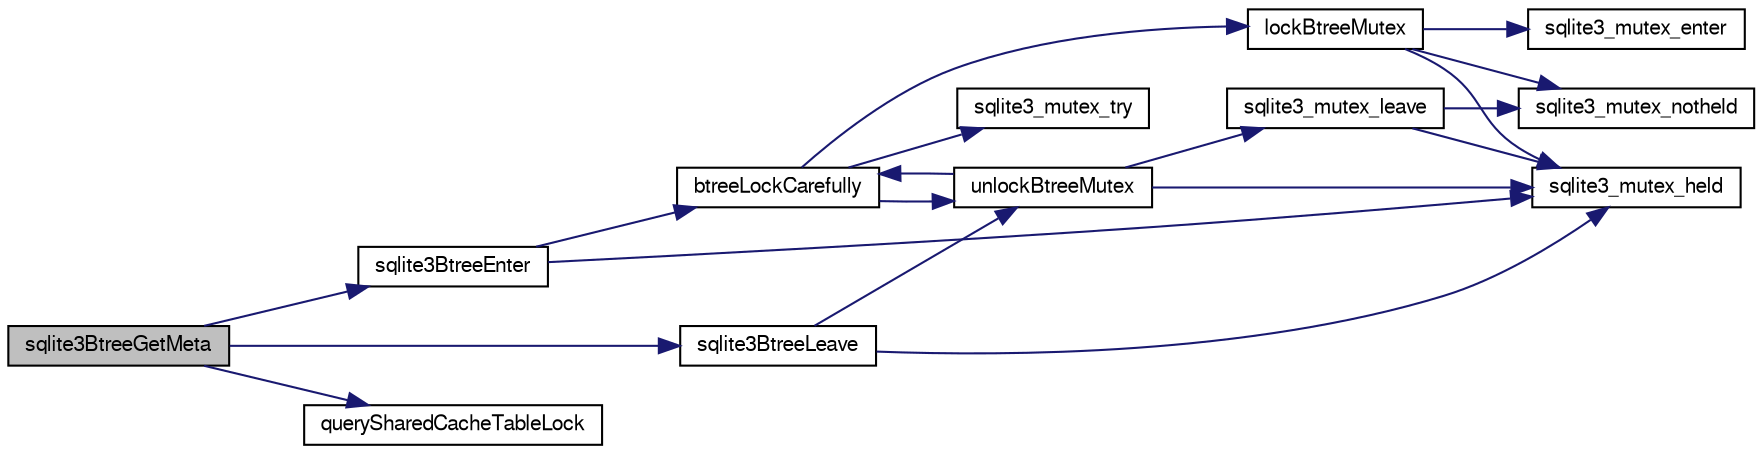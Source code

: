 digraph "sqlite3BtreeGetMeta"
{
  edge [fontname="FreeSans",fontsize="10",labelfontname="FreeSans",labelfontsize="10"];
  node [fontname="FreeSans",fontsize="10",shape=record];
  rankdir="LR";
  Node451437 [label="sqlite3BtreeGetMeta",height=0.2,width=0.4,color="black", fillcolor="grey75", style="filled", fontcolor="black"];
  Node451437 -> Node451438 [color="midnightblue",fontsize="10",style="solid",fontname="FreeSans"];
  Node451438 [label="sqlite3BtreeEnter",height=0.2,width=0.4,color="black", fillcolor="white", style="filled",URL="$sqlite3_8c.html#afa05d700ca373993fe6b0525b867feff"];
  Node451438 -> Node451439 [color="midnightblue",fontsize="10",style="solid",fontname="FreeSans"];
  Node451439 [label="sqlite3_mutex_held",height=0.2,width=0.4,color="black", fillcolor="white", style="filled",URL="$sqlite3_8c.html#acf77da68932b6bc163c5e68547ecc3e7"];
  Node451438 -> Node451440 [color="midnightblue",fontsize="10",style="solid",fontname="FreeSans"];
  Node451440 [label="btreeLockCarefully",height=0.2,width=0.4,color="black", fillcolor="white", style="filled",URL="$sqlite3_8c.html#a796746b1c1e4d6926960636bd74c79d7"];
  Node451440 -> Node451441 [color="midnightblue",fontsize="10",style="solid",fontname="FreeSans"];
  Node451441 [label="sqlite3_mutex_try",height=0.2,width=0.4,color="black", fillcolor="white", style="filled",URL="$sqlite3_8c.html#a196f84b09bdfda96ae5ae23189be1ec8"];
  Node451440 -> Node451442 [color="midnightblue",fontsize="10",style="solid",fontname="FreeSans"];
  Node451442 [label="unlockBtreeMutex",height=0.2,width=0.4,color="black", fillcolor="white", style="filled",URL="$sqlite3_8c.html#a29bc7d1c753dfa2af9fb296b7dc19a4a"];
  Node451442 -> Node451439 [color="midnightblue",fontsize="10",style="solid",fontname="FreeSans"];
  Node451442 -> Node451443 [color="midnightblue",fontsize="10",style="solid",fontname="FreeSans"];
  Node451443 [label="sqlite3_mutex_leave",height=0.2,width=0.4,color="black", fillcolor="white", style="filled",URL="$sqlite3_8c.html#a5838d235601dbd3c1fa993555c6bcc93"];
  Node451443 -> Node451439 [color="midnightblue",fontsize="10",style="solid",fontname="FreeSans"];
  Node451443 -> Node451444 [color="midnightblue",fontsize="10",style="solid",fontname="FreeSans"];
  Node451444 [label="sqlite3_mutex_notheld",height=0.2,width=0.4,color="black", fillcolor="white", style="filled",URL="$sqlite3_8c.html#a83967c837c1c000d3b5adcfaa688f5dc"];
  Node451442 -> Node451440 [color="midnightblue",fontsize="10",style="solid",fontname="FreeSans"];
  Node451440 -> Node451445 [color="midnightblue",fontsize="10",style="solid",fontname="FreeSans"];
  Node451445 [label="lockBtreeMutex",height=0.2,width=0.4,color="black", fillcolor="white", style="filled",URL="$sqlite3_8c.html#ab1714bc62ac8a451c7b17bc53053ca53"];
  Node451445 -> Node451444 [color="midnightblue",fontsize="10",style="solid",fontname="FreeSans"];
  Node451445 -> Node451439 [color="midnightblue",fontsize="10",style="solid",fontname="FreeSans"];
  Node451445 -> Node451446 [color="midnightblue",fontsize="10",style="solid",fontname="FreeSans"];
  Node451446 [label="sqlite3_mutex_enter",height=0.2,width=0.4,color="black", fillcolor="white", style="filled",URL="$sqlite3_8c.html#a1c12cde690bd89f104de5cbad12a6bf5"];
  Node451437 -> Node451447 [color="midnightblue",fontsize="10",style="solid",fontname="FreeSans"];
  Node451447 [label="querySharedCacheTableLock",height=0.2,width=0.4,color="black", fillcolor="white", style="filled",URL="$sqlite3_8c.html#a248343a0d79235a90b955d801713d243"];
  Node451437 -> Node451448 [color="midnightblue",fontsize="10",style="solid",fontname="FreeSans"];
  Node451448 [label="sqlite3BtreeLeave",height=0.2,width=0.4,color="black", fillcolor="white", style="filled",URL="$sqlite3_8c.html#a460e4f89d1aeef4b4d334cfe8165da89"];
  Node451448 -> Node451442 [color="midnightblue",fontsize="10",style="solid",fontname="FreeSans"];
  Node451448 -> Node451439 [color="midnightblue",fontsize="10",style="solid",fontname="FreeSans"];
}

